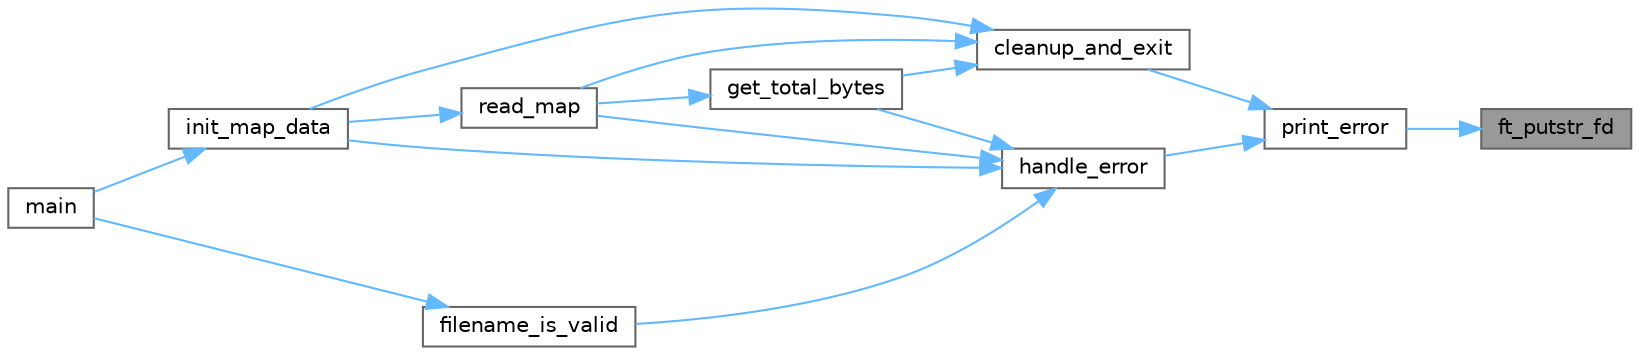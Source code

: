 digraph "ft_putstr_fd"
{
 // INTERACTIVE_SVG=YES
 // LATEX_PDF_SIZE
  bgcolor="transparent";
  edge [fontname=Helvetica,fontsize=10,labelfontname=Helvetica,labelfontsize=10];
  node [fontname=Helvetica,fontsize=10,shape=box,height=0.2,width=0.4];
  rankdir="RL";
  Node1 [label="ft_putstr_fd",height=0.2,width=0.4,color="gray40", fillcolor="grey60", style="filled", fontcolor="black",tooltip=" "];
  Node1 -> Node2 [dir="back",color="steelblue1",style="solid"];
  Node2 [label="print_error",height=0.2,width=0.4,color="grey40", fillcolor="white", style="filled",URL="$read__map_8c.html#af5c60b16fc036394aa182bd09cc16e5d",tooltip="Prints an error message to the standard error output."];
  Node2 -> Node3 [dir="back",color="steelblue1",style="solid"];
  Node3 [label="cleanup_and_exit",height=0.2,width=0.4,color="grey40", fillcolor="white", style="filled",URL="$read__map_8c.html#aabc8b9c956e025066b300e71e80f2590",tooltip="Frees any allocated memory and exits the program with the given error number."];
  Node3 -> Node4 [dir="back",color="steelblue1",style="solid"];
  Node4 [label="get_total_bytes",height=0.2,width=0.4,color="grey40", fillcolor="white", style="filled",URL="$read__map_8c.html#a973f5273453bacdf37c27ef24bdd540d",tooltip="Returns the total number of bytes in the file with the given filename."];
  Node4 -> Node5 [dir="back",color="steelblue1",style="solid"];
  Node5 [label="read_map",height=0.2,width=0.4,color="grey40", fillcolor="white", style="filled",URL="$read__map_8c.html#a4262bf4509b96716171e25f0f9f0644e",tooltip="Reads the contents of the file with the given name into a dynamically allocated buffer."];
  Node5 -> Node6 [dir="back",color="steelblue1",style="solid"];
  Node6 [label="init_map_data",height=0.2,width=0.4,color="grey40", fillcolor="white", style="filled",URL="$draw__map__utils_8c.html#a3efc0a465ac3693c6748963564a7dc0e",tooltip="Initializes map data."];
  Node6 -> Node7 [dir="back",color="steelblue1",style="solid"];
  Node7 [label="main",height=0.2,width=0.4,color="grey40", fillcolor="white", style="filled",URL="$main_8c.html#a3c04138a5bfe5d72780bb7e82a18e627",tooltip=" "];
  Node3 -> Node6 [dir="back",color="steelblue1",style="solid"];
  Node3 -> Node5 [dir="back",color="steelblue1",style="solid"];
  Node2 -> Node8 [dir="back",color="steelblue1",style="solid"];
  Node8 [label="handle_error",height=0.2,width=0.4,color="grey40", fillcolor="white", style="filled",URL="$read__map_8c.html#af11ad10198633d526882d9ebabf21042",tooltip="Handles the given error number, prints an error message to the standard error output,..."];
  Node8 -> Node9 [dir="back",color="steelblue1",style="solid"];
  Node9 [label="filename_is_valid",height=0.2,width=0.4,color="grey40", fillcolor="white", style="filled",URL="$read__map_8c.html#a287e1eb420c186ddb3ca11b0d5b6cab4",tooltip="Checks if the given filename is valid and ends with \".cub\"."];
  Node9 -> Node7 [dir="back",color="steelblue1",style="solid"];
  Node8 -> Node4 [dir="back",color="steelblue1",style="solid"];
  Node8 -> Node6 [dir="back",color="steelblue1",style="solid"];
  Node8 -> Node5 [dir="back",color="steelblue1",style="solid"];
}
